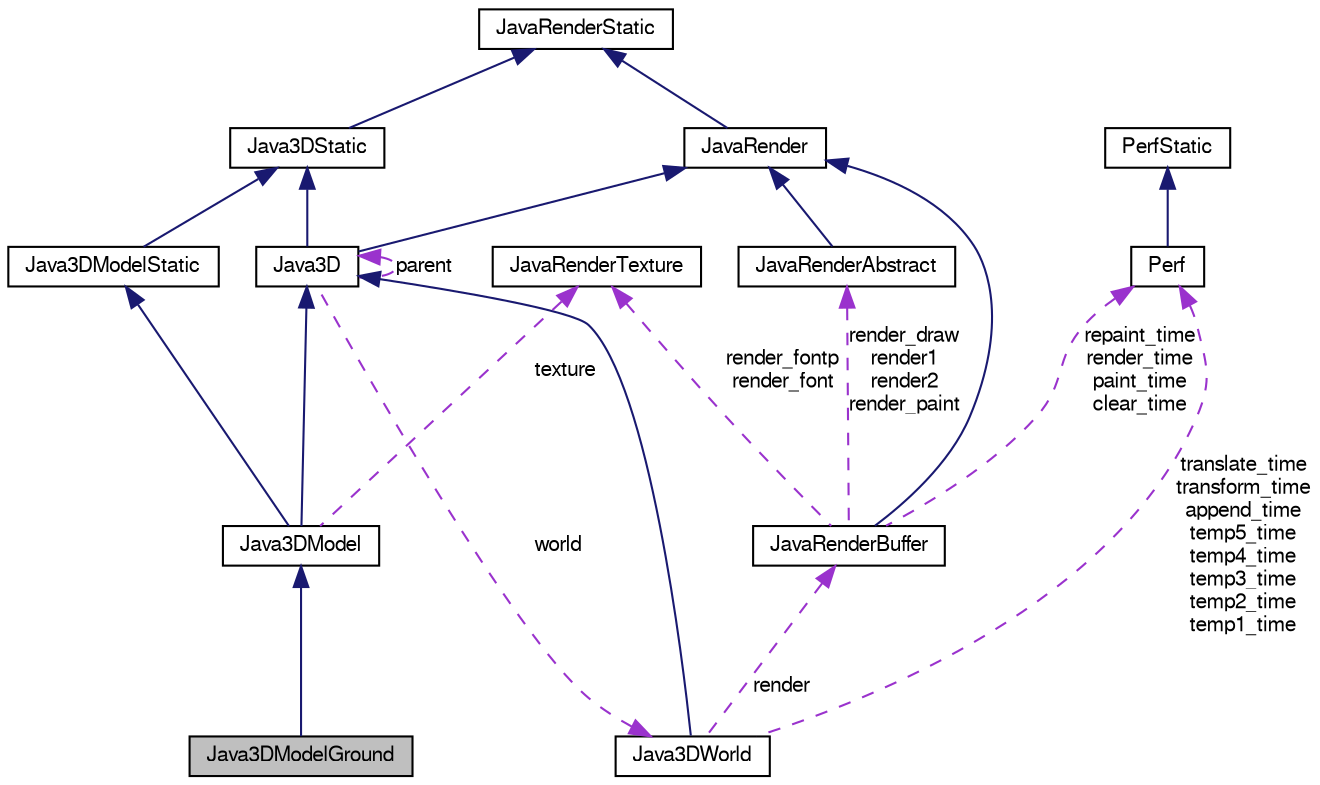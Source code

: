 digraph G
{
  bgcolor="transparent";
  edge [fontname="FreeSans",fontsize=10,labelfontname="FreeSans",labelfontsize=10];
  node [fontname="FreeSans",fontsize=10,shape=record];
  Node1 [label="Java3DModelGround",height=0.2,width=0.4,color="black", fillcolor="grey75", style="filled" fontcolor="black"];
  Node2 -> Node1 [dir=back,color="midnightblue",fontsize=10,style="solid",fontname="FreeSans"];
  Node2 [label="Java3DModel",height=0.2,width=0.4,color="black",URL="$class_java3_d_model.html",tooltip="3D モデルの基本クラス。"];
  Node3 -> Node2 [dir=back,color="midnightblue",fontsize=10,style="solid",fontname="FreeSans"];
  Node3 [label="Java3D",height=0.2,width=0.4,color="black",URL="$class_java3_d.html",tooltip="3D オブジェクト(空間 Java3DWorld, モデル Java3DModel)の抽象クラス。..."];
  Node4 -> Node3 [dir=back,color="midnightblue",fontsize=10,style="solid",fontname="FreeSans"];
  Node4 [label="Java3DStatic",height=0.2,width=0.4,color="black",URL="$class_java3_d_static.html",tooltip="3D オブジェクト(空間 Java3DWorld, モデル Java3DModel)の抽象クラス。..."];
  Node5 -> Node4 [dir=back,color="midnightblue",fontsize=10,style="solid",fontname="FreeSans"];
  Node5 [label="JavaRenderStatic",height=0.2,width=0.4,color="black",URL="$class_java_render_static.html",tooltip="レンダインターフェース。"];
  Node6 -> Node3 [dir=back,color="midnightblue",fontsize=10,style="solid",fontname="FreeSans"];
  Node6 [label="JavaRender",height=0.2,width=0.4,color="black",URL="$class_java_render.html",tooltip="レンダインターフェース。"];
  Node5 -> Node6 [dir=back,color="midnightblue",fontsize=10,style="solid",fontname="FreeSans"];
  Node3 -> Node3 [dir=back,color="darkorchid3",fontsize=10,style="dashed",label="parent",fontname="FreeSans"];
  Node7 -> Node3 [dir=back,color="darkorchid3",fontsize=10,style="dashed",label="world",fontname="FreeSans"];
  Node7 [label="Java3DWorld",height=0.2,width=0.4,color="black",URL="$class_java3_d_world.html",tooltip="3D 空間の基本クラス。"];
  Node3 -> Node7 [dir=back,color="midnightblue",fontsize=10,style="solid",fontname="FreeSans"];
  Node8 -> Node7 [dir=back,color="darkorchid3",fontsize=10,style="dashed",label="translate_time\ntransform_time\nappend_time\ntemp5_time\ntemp4_time\ntemp3_time\ntemp2_time\ntemp1_time",fontname="FreeSans"];
  Node8 [label="Perf",height=0.2,width=0.4,color="black",URL="$class_perf.html",tooltip="パフォーマンス計測。"];
  Node9 -> Node8 [dir=back,color="midnightblue",fontsize=10,style="solid",fontname="FreeSans"];
  Node9 [label="PerfStatic",height=0.2,width=0.4,color="black",URL="$class_perf_static.html",tooltip="パフォーマンス計測。"];
  Node10 -> Node7 [dir=back,color="darkorchid3",fontsize=10,style="dashed",label="render",fontname="FreeSans"];
  Node10 [label="JavaRenderBuffer",height=0.2,width=0.4,color="black",URL="$class_java_render_buffer.html",tooltip="レンダのバッファ。"];
  Node6 -> Node10 [dir=back,color="midnightblue",fontsize=10,style="solid",fontname="FreeSans"];
  Node8 -> Node10 [dir=back,color="darkorchid3",fontsize=10,style="dashed",label="repaint_time\nrender_time\npaint_time\nclear_time",fontname="FreeSans"];
  Node11 -> Node10 [dir=back,color="darkorchid3",fontsize=10,style="dashed",label="render_fontp\nrender_font",fontname="FreeSans"];
  Node11 [label="JavaRenderTexture",height=0.2,width=0.4,color="black",URL="$class_java_render_texture.html",tooltip="ポリゴン塗りつぶし用テクスチャ、文字列描画用フォント。..."];
  Node12 -> Node10 [dir=back,color="darkorchid3",fontsize=10,style="dashed",label="render_draw\nrender1\nrender2\nrender_paint",fontname="FreeSans"];
  Node12 [label="JavaRenderAbstract",height=0.2,width=0.4,color="black",URL="$class_java_render_abstract.html",tooltip="レンダの基本クラス。"];
  Node6 -> Node12 [dir=back,color="midnightblue",fontsize=10,style="solid",fontname="FreeSans"];
  Node13 -> Node2 [dir=back,color="midnightblue",fontsize=10,style="solid",fontname="FreeSans"];
  Node13 [label="Java3DModelStatic",height=0.2,width=0.4,color="black",URL="$class_java3_d_model_static.html",tooltip="3D モデルの基本クラス。"];
  Node4 -> Node13 [dir=back,color="midnightblue",fontsize=10,style="solid",fontname="FreeSans"];
  Node11 -> Node2 [dir=back,color="darkorchid3",fontsize=10,style="dashed",label="texture",fontname="FreeSans"];
}
